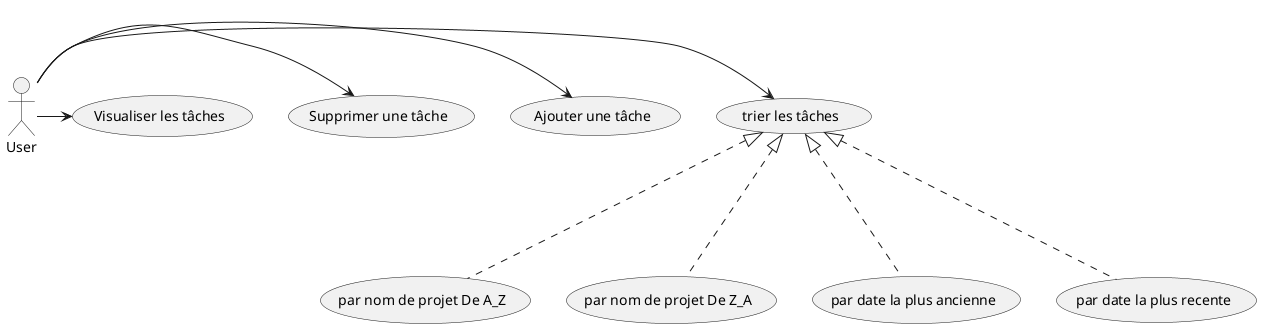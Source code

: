 @startuml
'https://plantuml.com/use-case-diagram




User -> (trier les tâches)
User -> (Ajouter une tâche)
User -> (Supprimer une tâche)
User -> (Visualiser les tâches)

(trier les tâches)<|...(par nom de projet De A_Z)
(trier les tâches)<|...(par nom de projet De Z_A)
(trier les tâches)<|...(par date la plus ancienne)
(trier les tâches)<|...(par date la plus recente)



@enduml